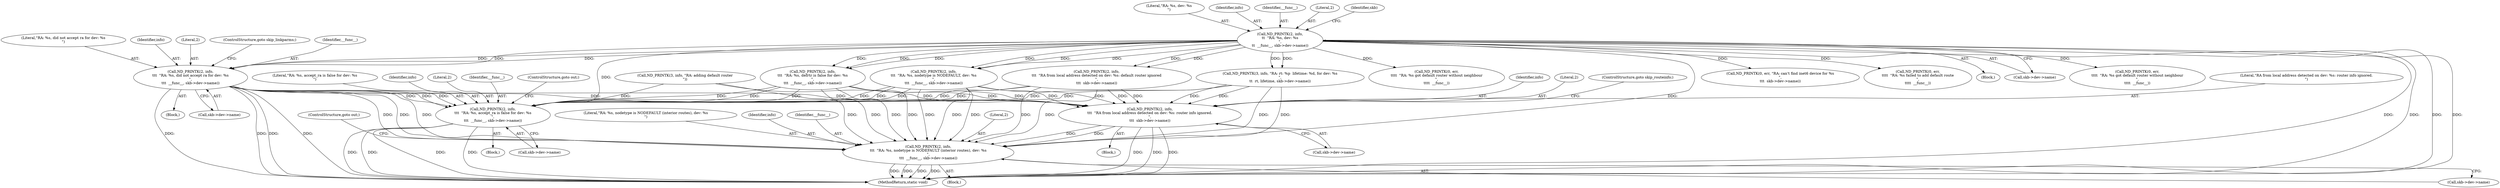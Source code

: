 digraph "0_linux_6fd99094de2b83d1d4c8457f2c83483b2828e75a@pointer" {
"1000241" [label="(Call,ND_PRINTK(2, info,\n\t\t\t  \"RA: %s, did not accept ra for dev: %s\n\",\n\t\t\t  __func__, skb->dev->name))"];
"1000154" [label="(Call,ND_PRINTK(2, info,\n\t\t  \"RA: %s, dev: %s\n\",\n\t\t  __func__, skb->dev->name))"];
"1000787" [label="(Call,ND_PRINTK(2, info,\n\t\t\t  \"RA: %s, accept_ra is false for dev: %s\n\",\n\t\t\t  __func__, skb->dev->name))"];
"1000819" [label="(Call,ND_PRINTK(2, info,\n\t\t\t  \"RA from local address detected on dev: %s: router info ignored.\n\",\n\t\t\t  skb->dev->name))"];
"1000925" [label="(Call,ND_PRINTK(2, info,\n\t\t\t  \"RA: %s, nodetype is NODEFAULT (interior routes), dev: %s\n\",\n\t\t\t  __func__, skb->dev->name))"];
"1000797" [label="(ControlStructure,goto out;)"];
"1000927" [label="(Identifier,info)"];
"1000828" [label="(ControlStructure,goto skip_routeinfo;)"];
"1000786" [label="(Block,)"];
"1000930" [label="(Call,skb->dev->name)"];
"1000244" [label="(Literal,\"RA: %s, did not accept ra for dev: %s\n\")"];
"1000822" [label="(Literal,\"RA from local address detected on dev: %s: router info ignored.\n\")"];
"1000787" [label="(Call,ND_PRINTK(2, info,\n\t\t\t  \"RA: %s, accept_ra is false for dev: %s\n\",\n\t\t\t  __func__, skb->dev->name))"];
"1000243" [label="(Identifier,info)"];
"1000421" [label="(Call,ND_PRINTK(0, err,\n\t\t\t\t  \"RA: %s got default router without neighbour\n\",\n\t\t\t\t  __func__))"];
"1000823" [label="(Call,skb->dev->name)"];
"1000157" [label="(Literal,\"RA: %s, dev: %s\n\")"];
"1000242" [label="(Literal,2)"];
"1000251" [label="(ControlStructure,goto skip_linkparms;)"];
"1000925" [label="(Call,ND_PRINTK(2, info,\n\t\t\t  \"RA: %s, nodetype is NODEFAULT (interior routes), dev: %s\n\",\n\t\t\t  __func__, skb->dev->name))"];
"1000240" [label="(Block,)"];
"1000213" [label="(Call,ND_PRINTK(0, err, \"RA: can't find inet6 device for %s\n\",\n\t\t\t  skb->dev->name))"];
"1000480" [label="(Call,ND_PRINTK(0, err,\n\t\t\t\t  \"RA: %s failed to add default route\n\",\n\t\t\t\t  __func__))"];
"1000788" [label="(Literal,2)"];
"1000929" [label="(Identifier,__func__)"];
"1000790" [label="(Literal,\"RA: %s, accept_ra is false for dev: %s\n\")"];
"1000821" [label="(Identifier,info)"];
"1001104" [label="(MethodReturn,static void)"];
"1000156" [label="(Identifier,info)"];
"1000819" [label="(Call,ND_PRINTK(2, info,\n\t\t\t  \"RA from local address detected on dev: %s: router info ignored.\n\",\n\t\t\t  skb->dev->name))"];
"1000320" [label="(Call,ND_PRINTK(2, info,\n\t\t\t  \"RA: %s, defrtr is false for dev: %s\n\",\n\t\t\t  __func__, skb->dev->name))"];
"1000441" [label="(Call,ND_PRINTK(3, info, \"RA: rt: %p  lifetime: %d, for dev: %s\n\",\n\t\t  rt, lifetime, skb->dev->name))"];
"1000818" [label="(Block,)"];
"1000459" [label="(Call,ND_PRINTK(3, info, \"RA: adding default router\n\"))"];
"1000241" [label="(Call,ND_PRINTK(2, info,\n\t\t\t  \"RA: %s, did not accept ra for dev: %s\n\",\n\t\t\t  __func__, skb->dev->name))"];
"1000112" [label="(Block,)"];
"1000159" [label="(Call,skb->dev->name)"];
"1000246" [label="(Call,skb->dev->name)"];
"1000928" [label="(Literal,\"RA: %s, nodetype is NODEFAULT (interior routes), dev: %s\n\")"];
"1000352" [label="(Call,ND_PRINTK(2, info,\n\t\t\t  \"RA from local address detected on dev: %s: default router ignored\n\",\n\t\t\t  skb->dev->name))"];
"1000259" [label="(Call,ND_PRINTK(2, info,\n\t\t\t  \"RA: %s, nodetype is NODEFAULT, dev: %s\n\",\n\t\t\t  __func__, skb->dev->name))"];
"1000158" [label="(Identifier,__func__)"];
"1000789" [label="(Identifier,info)"];
"1000792" [label="(Call,skb->dev->name)"];
"1000924" [label="(Block,)"];
"1000926" [label="(Literal,2)"];
"1000791" [label="(Identifier,__func__)"];
"1000245" [label="(Identifier,__func__)"];
"1000155" [label="(Literal,2)"];
"1000171" [label="(Identifier,skb)"];
"1000154" [label="(Call,ND_PRINTK(2, info,\n\t\t  \"RA: %s, dev: %s\n\",\n\t\t  __func__, skb->dev->name))"];
"1000935" [label="(ControlStructure,goto out;)"];
"1000820" [label="(Literal,2)"];
"1000503" [label="(Call,ND_PRINTK(0, err,\n\t\t\t\t  \"RA: %s got default router without neighbour\n\",\n\t\t\t\t  __func__))"];
"1000241" -> "1000240"  [label="AST: "];
"1000241" -> "1000246"  [label="CFG: "];
"1000242" -> "1000241"  [label="AST: "];
"1000243" -> "1000241"  [label="AST: "];
"1000244" -> "1000241"  [label="AST: "];
"1000245" -> "1000241"  [label="AST: "];
"1000246" -> "1000241"  [label="AST: "];
"1000251" -> "1000241"  [label="CFG: "];
"1000241" -> "1001104"  [label="DDG: "];
"1000241" -> "1001104"  [label="DDG: "];
"1000241" -> "1001104"  [label="DDG: "];
"1000241" -> "1001104"  [label="DDG: "];
"1000154" -> "1000241"  [label="DDG: "];
"1000154" -> "1000241"  [label="DDG: "];
"1000154" -> "1000241"  [label="DDG: "];
"1000241" -> "1000787"  [label="DDG: "];
"1000241" -> "1000787"  [label="DDG: "];
"1000241" -> "1000787"  [label="DDG: "];
"1000241" -> "1000819"  [label="DDG: "];
"1000241" -> "1000819"  [label="DDG: "];
"1000241" -> "1000925"  [label="DDG: "];
"1000241" -> "1000925"  [label="DDG: "];
"1000241" -> "1000925"  [label="DDG: "];
"1000154" -> "1000112"  [label="AST: "];
"1000154" -> "1000159"  [label="CFG: "];
"1000155" -> "1000154"  [label="AST: "];
"1000156" -> "1000154"  [label="AST: "];
"1000157" -> "1000154"  [label="AST: "];
"1000158" -> "1000154"  [label="AST: "];
"1000159" -> "1000154"  [label="AST: "];
"1000171" -> "1000154"  [label="CFG: "];
"1000154" -> "1001104"  [label="DDG: "];
"1000154" -> "1001104"  [label="DDG: "];
"1000154" -> "1001104"  [label="DDG: "];
"1000154" -> "1001104"  [label="DDG: "];
"1000154" -> "1000213"  [label="DDG: "];
"1000154" -> "1000259"  [label="DDG: "];
"1000154" -> "1000259"  [label="DDG: "];
"1000154" -> "1000259"  [label="DDG: "];
"1000154" -> "1000320"  [label="DDG: "];
"1000154" -> "1000320"  [label="DDG: "];
"1000154" -> "1000320"  [label="DDG: "];
"1000154" -> "1000352"  [label="DDG: "];
"1000154" -> "1000352"  [label="DDG: "];
"1000154" -> "1000421"  [label="DDG: "];
"1000154" -> "1000441"  [label="DDG: "];
"1000154" -> "1000441"  [label="DDG: "];
"1000154" -> "1000480"  [label="DDG: "];
"1000154" -> "1000503"  [label="DDG: "];
"1000154" -> "1000787"  [label="DDG: "];
"1000154" -> "1000925"  [label="DDG: "];
"1000787" -> "1000786"  [label="AST: "];
"1000787" -> "1000792"  [label="CFG: "];
"1000788" -> "1000787"  [label="AST: "];
"1000789" -> "1000787"  [label="AST: "];
"1000790" -> "1000787"  [label="AST: "];
"1000791" -> "1000787"  [label="AST: "];
"1000792" -> "1000787"  [label="AST: "];
"1000797" -> "1000787"  [label="CFG: "];
"1000787" -> "1001104"  [label="DDG: "];
"1000787" -> "1001104"  [label="DDG: "];
"1000787" -> "1001104"  [label="DDG: "];
"1000787" -> "1001104"  [label="DDG: "];
"1000459" -> "1000787"  [label="DDG: "];
"1000441" -> "1000787"  [label="DDG: "];
"1000441" -> "1000787"  [label="DDG: "];
"1000320" -> "1000787"  [label="DDG: "];
"1000320" -> "1000787"  [label="DDG: "];
"1000320" -> "1000787"  [label="DDG: "];
"1000259" -> "1000787"  [label="DDG: "];
"1000259" -> "1000787"  [label="DDG: "];
"1000259" -> "1000787"  [label="DDG: "];
"1000352" -> "1000787"  [label="DDG: "];
"1000352" -> "1000787"  [label="DDG: "];
"1000819" -> "1000818"  [label="AST: "];
"1000819" -> "1000823"  [label="CFG: "];
"1000820" -> "1000819"  [label="AST: "];
"1000821" -> "1000819"  [label="AST: "];
"1000822" -> "1000819"  [label="AST: "];
"1000823" -> "1000819"  [label="AST: "];
"1000828" -> "1000819"  [label="CFG: "];
"1000819" -> "1001104"  [label="DDG: "];
"1000819" -> "1001104"  [label="DDG: "];
"1000819" -> "1001104"  [label="DDG: "];
"1000459" -> "1000819"  [label="DDG: "];
"1000441" -> "1000819"  [label="DDG: "];
"1000441" -> "1000819"  [label="DDG: "];
"1000320" -> "1000819"  [label="DDG: "];
"1000320" -> "1000819"  [label="DDG: "];
"1000259" -> "1000819"  [label="DDG: "];
"1000259" -> "1000819"  [label="DDG: "];
"1000352" -> "1000819"  [label="DDG: "];
"1000352" -> "1000819"  [label="DDG: "];
"1000819" -> "1000925"  [label="DDG: "];
"1000819" -> "1000925"  [label="DDG: "];
"1000925" -> "1000924"  [label="AST: "];
"1000925" -> "1000930"  [label="CFG: "];
"1000926" -> "1000925"  [label="AST: "];
"1000927" -> "1000925"  [label="AST: "];
"1000928" -> "1000925"  [label="AST: "];
"1000929" -> "1000925"  [label="AST: "];
"1000930" -> "1000925"  [label="AST: "];
"1000935" -> "1000925"  [label="CFG: "];
"1000925" -> "1001104"  [label="DDG: "];
"1000925" -> "1001104"  [label="DDG: "];
"1000925" -> "1001104"  [label="DDG: "];
"1000925" -> "1001104"  [label="DDG: "];
"1000459" -> "1000925"  [label="DDG: "];
"1000441" -> "1000925"  [label="DDG: "];
"1000441" -> "1000925"  [label="DDG: "];
"1000320" -> "1000925"  [label="DDG: "];
"1000320" -> "1000925"  [label="DDG: "];
"1000320" -> "1000925"  [label="DDG: "];
"1000259" -> "1000925"  [label="DDG: "];
"1000259" -> "1000925"  [label="DDG: "];
"1000259" -> "1000925"  [label="DDG: "];
"1000352" -> "1000925"  [label="DDG: "];
"1000352" -> "1000925"  [label="DDG: "];
}
